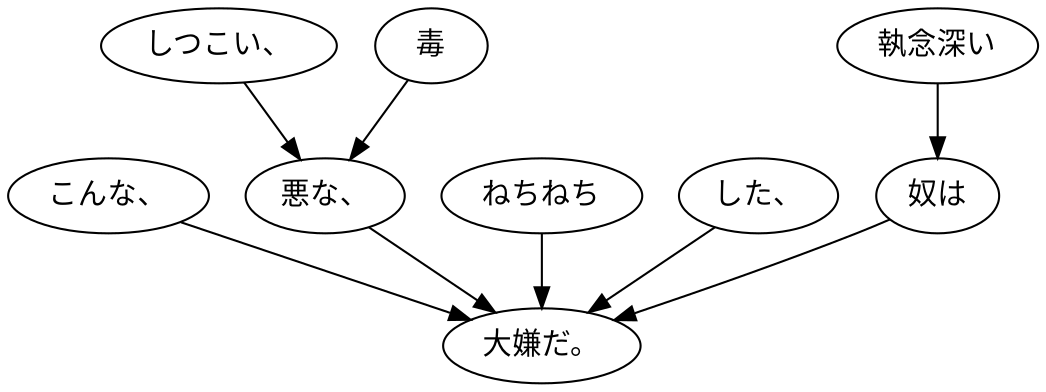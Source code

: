digraph graph4201 {
	node0 [label="こんな、"];
	node1 [label="しつこい、"];
	node2 [label="毒"];
	node3 [label="悪な、"];
	node4 [label="ねちねち"];
	node5 [label="した、"];
	node6 [label="執念深い"];
	node7 [label="奴は"];
	node8 [label="大嫌だ。"];
	node0 -> node8;
	node1 -> node3;
	node2 -> node3;
	node3 -> node8;
	node4 -> node8;
	node5 -> node8;
	node6 -> node7;
	node7 -> node8;
}
